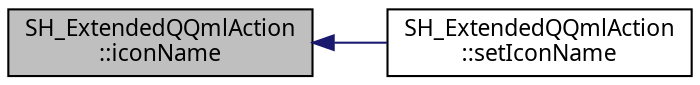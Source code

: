 digraph "SH_ExtendedQQmlAction::iconName"
{
 // INTERACTIVE_SVG=YES
  bgcolor="transparent";
  edge [fontname="Verdana",fontsize="11",labelfontname="Verdana",labelfontsize="11"];
  node [fontname="Verdana",fontsize="11",shape=record];
  rankdir="LR";
  Node1 [label="SH_ExtendedQQmlAction\l::iconName",height=0.2,width=0.4,color="black", fillcolor="grey75", style="filled" fontcolor="black"];
  Node1 -> Node2 [dir="back",color="midnightblue",fontsize="11",style="solid"];
  Node2 [label="SH_ExtendedQQmlAction\l::setIconName",height=0.2,width=0.4,color="black",URL="$classSH__ExtendedQQmlAction.html#abf2bb83a227c27c4d71f1b2670dcb3b4"];
}
